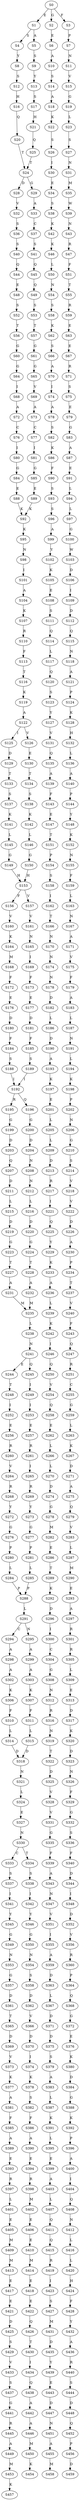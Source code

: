 strict digraph  {
	S0 -> S1 [ label = E ];
	S0 -> S2 [ label = G ];
	S0 -> S3 [ label = F ];
	S1 -> S4 [ label = S ];
	S1 -> S5 [ label = A ];
	S2 -> S6 [ label = E ];
	S3 -> S7 [ label = P ];
	S4 -> S8 [ label = Y ];
	S5 -> S9 [ label = S ];
	S6 -> S10 [ label = A ];
	S7 -> S11 [ label = N ];
	S8 -> S12 [ label = S ];
	S9 -> S13 [ label = Y ];
	S10 -> S14 [ label = S ];
	S11 -> S15 [ label = V ];
	S12 -> S16 [ label = H ];
	S13 -> S17 [ label = S ];
	S14 -> S18 [ label = A ];
	S15 -> S19 [ label = G ];
	S16 -> S20 [ label = Q ];
	S17 -> S21 [ label = H ];
	S18 -> S22 [ label = K ];
	S19 -> S23 [ label = L ];
	S20 -> S24 [ label = T ];
	S21 -> S25 [ label = Q ];
	S22 -> S26 [ label = S ];
	S23 -> S27 [ label = S ];
	S24 -> S28 [ label = D ];
	S24 -> S29 [ label = G ];
	S25 -> S24 [ label = T ];
	S26 -> S30 [ label = I ];
	S27 -> S31 [ label = N ];
	S28 -> S32 [ label = V ];
	S29 -> S33 [ label = A ];
	S30 -> S34 [ label = E ];
	S31 -> S35 [ label = M ];
	S32 -> S36 [ label = S ];
	S33 -> S37 [ label = C ];
	S34 -> S38 [ label = S ];
	S35 -> S39 [ label = W ];
	S36 -> S40 [ label = S ];
	S37 -> S41 [ label = S ];
	S38 -> S42 [ label = K ];
	S39 -> S43 [ label = N ];
	S40 -> S44 [ label = Q ];
	S41 -> S45 [ label = Q ];
	S42 -> S46 [ label = K ];
	S43 -> S47 [ label = R ];
	S44 -> S48 [ label = E ];
	S45 -> S49 [ label = Q ];
	S46 -> S50 [ label = L ];
	S47 -> S51 [ label = F ];
	S48 -> S52 [ label = S ];
	S49 -> S53 [ label = S ];
	S50 -> S54 [ label = N ];
	S51 -> S55 [ label = T ];
	S52 -> S56 [ label = T ];
	S53 -> S57 [ label = T ];
	S54 -> S58 [ label = S ];
	S55 -> S59 [ label = R ];
	S56 -> S60 [ label = G ];
	S57 -> S61 [ label = G ];
	S58 -> S62 [ label = K ];
	S59 -> S63 [ label = E ];
	S60 -> S64 [ label = G ];
	S61 -> S65 [ label = G ];
	S62 -> S66 [ label = S ];
	S63 -> S67 [ label = E ];
	S64 -> S68 [ label = I ];
	S65 -> S69 [ label = V ];
	S66 -> S70 [ label = A ];
	S67 -> S71 [ label = R ];
	S68 -> S72 [ label = A ];
	S69 -> S73 [ label = A ];
	S70 -> S74 [ label = I ];
	S71 -> S75 [ label = S ];
	S72 -> S76 [ label = C ];
	S73 -> S77 [ label = C ];
	S74 -> S78 [ label = A ];
	S75 -> S79 [ label = E ];
	S76 -> S80 [ label = I ];
	S77 -> S81 [ label = I ];
	S78 -> S82 [ label = S ];
	S79 -> S83 [ label = G ];
	S80 -> S84 [ label = G ];
	S81 -> S85 [ label = G ];
	S82 -> S86 [ label = K ];
	S83 -> S87 [ label = A ];
	S84 -> S88 [ label = E ];
	S85 -> S89 [ label = E ];
	S86 -> S90 [ label = F ];
	S87 -> S91 [ label = E ];
	S88 -> S92 [ label = K ];
	S89 -> S92 [ label = K ];
	S90 -> S93 [ label = S ];
	S91 -> S94 [ label = L ];
	S92 -> S95 [ label = K ];
	S93 -> S96 [ label = S ];
	S94 -> S97 [ label = L ];
	S95 -> S98 [ label = N ];
	S96 -> S99 [ label = A ];
	S97 -> S100 [ label = G ];
	S98 -> S101 [ label = I ];
	S99 -> S102 [ label = Y ];
	S100 -> S103 [ label = W ];
	S101 -> S104 [ label = A ];
	S102 -> S105 [ label = K ];
	S103 -> S106 [ label = D ];
	S104 -> S107 [ label = K ];
	S105 -> S108 [ label = E ];
	S106 -> S109 [ label = I ];
	S107 -> S110 [ label = R ];
	S108 -> S111 [ label = S ];
	S109 -> S112 [ label = D ];
	S110 -> S113 [ label = F ];
	S111 -> S114 [ label = Q ];
	S112 -> S115 [ label = Q ];
	S113 -> S116 [ label = T ];
	S114 -> S117 [ label = L ];
	S115 -> S118 [ label = N ];
	S116 -> S119 [ label = K ];
	S117 -> S120 [ label = Q ];
	S118 -> S121 [ label = A ];
	S119 -> S122 [ label = A ];
	S120 -> S123 [ label = S ];
	S121 -> S124 [ label = P ];
	S122 -> S125 [ label = I ];
	S122 -> S126 [ label = V ];
	S123 -> S127 [ label = Y ];
	S124 -> S128 [ label = K ];
	S125 -> S129 [ label = D ];
	S126 -> S130 [ label = E ];
	S127 -> S131 [ label = V ];
	S128 -> S132 [ label = H ];
	S129 -> S133 [ label = T ];
	S130 -> S134 [ label = T ];
	S131 -> S135 [ label = Q ];
	S132 -> S136 [ label = L ];
	S133 -> S137 [ label = S ];
	S134 -> S138 [ label = S ];
	S135 -> S139 [ label = A ];
	S136 -> S140 [ label = A ];
	S137 -> S141 [ label = K ];
	S138 -> S142 [ label = K ];
	S139 -> S143 [ label = F ];
	S140 -> S144 [ label = P ];
	S141 -> S145 [ label = L ];
	S142 -> S146 [ label = L ];
	S143 -> S147 [ label = E ];
	S144 -> S148 [ label = Y ];
	S145 -> S149 [ label = G ];
	S146 -> S150 [ label = G ];
	S147 -> S151 [ label = T ];
	S148 -> S152 [ label = K ];
	S149 -> S153 [ label = H ];
	S150 -> S153 [ label = H ];
	S151 -> S154 [ label = P ];
	S152 -> S155 [ label = N ];
	S153 -> S156 [ label = F ];
	S153 -> S157 [ label = V ];
	S154 -> S158 [ label = S ];
	S155 -> S159 [ label = F ];
	S156 -> S160 [ label = V ];
	S157 -> S161 [ label = V ];
	S158 -> S162 [ label = I ];
	S159 -> S163 [ label = L ];
	S160 -> S164 [ label = K ];
	S161 -> S165 [ label = N ];
	S162 -> S166 [ label = T ];
	S163 -> S167 [ label = N ];
	S164 -> S168 [ label = M ];
	S165 -> S169 [ label = I ];
	S166 -> S170 [ label = N ];
	S167 -> S171 [ label = A ];
	S168 -> S172 [ label = F ];
	S169 -> S173 [ label = F ];
	S170 -> S174 [ label = N ];
	S171 -> S175 [ label = V ];
	S172 -> S176 [ label = E ];
	S173 -> S177 [ label = E ];
	S174 -> S178 [ label = N ];
	S175 -> S179 [ label = F ];
	S176 -> S180 [ label = D ];
	S177 -> S181 [ label = D ];
	S178 -> S182 [ label = D ];
	S179 -> S183 [ label = A ];
	S180 -> S184 [ label = F ];
	S181 -> S185 [ label = F ];
	S182 -> S186 [ label = L ];
	S183 -> S187 [ label = L ];
	S184 -> S188 [ label = S ];
	S185 -> S189 [ label = S ];
	S186 -> S190 [ label = D ];
	S187 -> S191 [ label = N ];
	S188 -> S192 [ label = I ];
	S189 -> S192 [ label = I ];
	S190 -> S193 [ label = A ];
	S191 -> S194 [ label = L ];
	S192 -> S195 [ label = R ];
	S192 -> S196 [ label = Q ];
	S193 -> S197 [ label = K ];
	S194 -> S198 [ label = K ];
	S195 -> S199 [ label = G ];
	S196 -> S200 [ label = G ];
	S197 -> S201 [ label = E ];
	S198 -> S202 [ label = P ];
	S199 -> S203 [ label = D ];
	S200 -> S204 [ label = D ];
	S201 -> S205 [ label = L ];
	S202 -> S206 [ label = N ];
	S203 -> S207 [ label = Q ];
	S204 -> S208 [ label = N ];
	S205 -> S209 [ label = L ];
	S206 -> S210 [ label = G ];
	S207 -> S211 [ label = D ];
	S208 -> S212 [ label = N ];
	S209 -> S213 [ label = D ];
	S210 -> S214 [ label = S ];
	S211 -> S215 [ label = L ];
	S212 -> S216 [ label = L ];
	S213 -> S217 [ label = R ];
	S214 -> S218 [ label = V ];
	S215 -> S219 [ label = D ];
	S216 -> S220 [ label = D ];
	S217 -> S221 [ label = I ];
	S218 -> S222 [ label = V ];
	S219 -> S223 [ label = G ];
	S220 -> S224 [ label = G ];
	S221 -> S225 [ label = Q ];
	S222 -> S226 [ label = D ];
	S223 -> S227 [ label = T ];
	S224 -> S228 [ label = T ];
	S225 -> S229 [ label = Y ];
	S226 -> S230 [ label = A ];
	S227 -> S231 [ label = A ];
	S228 -> S232 [ label = A ];
	S229 -> S233 [ label = K ];
	S230 -> S234 [ label = P ];
	S231 -> S235 [ label = M ];
	S232 -> S235 [ label = M ];
	S233 -> S236 [ label = A ];
	S234 -> S237 [ label = T ];
	S235 -> S238 [ label = L ];
	S236 -> S239 [ label = L ];
	S237 -> S240 [ label = V ];
	S238 -> S241 [ label = N ];
	S239 -> S242 [ label = K ];
	S240 -> S243 [ label = F ];
	S241 -> S244 [ label = E ];
	S241 -> S245 [ label = Q ];
	S242 -> S246 [ label = I ];
	S243 -> S247 [ label = Q ];
	S244 -> S248 [ label = T ];
	S245 -> S249 [ label = I ];
	S246 -> S250 [ label = Q ];
	S247 -> S251 [ label = R ];
	S248 -> S252 [ label = I ];
	S249 -> S253 [ label = I ];
	S250 -> S254 [ label = V ];
	S251 -> S255 [ label = C ];
	S252 -> S256 [ label = E ];
	S253 -> S257 [ label = E ];
	S254 -> S258 [ label = Q ];
	S255 -> S259 [ label = G ];
	S256 -> S260 [ label = R ];
	S257 -> S261 [ label = R ];
	S258 -> S262 [ label = E ];
	S259 -> S263 [ label = L ];
	S260 -> S264 [ label = V ];
	S261 -> S265 [ label = I ];
	S262 -> S266 [ label = L ];
	S263 -> S267 [ label = K ];
	S264 -> S268 [ label = R ];
	S265 -> S269 [ label = R ];
	S266 -> S270 [ label = L ];
	S267 -> S271 [ label = D ];
	S268 -> S272 [ label = Y ];
	S269 -> S273 [ label = Y ];
	S270 -> S274 [ label = D ];
	S271 -> S275 [ label = A ];
	S272 -> S276 [ label = G ];
	S273 -> S277 [ label = G ];
	S274 -> S278 [ label = G ];
	S275 -> S279 [ label = Q ];
	S276 -> S280 [ label = P ];
	S277 -> S281 [ label = P ];
	S278 -> S282 [ label = M ];
	S279 -> S283 [ label = V ];
	S280 -> S284 [ label = L ];
	S281 -> S285 [ label = L ];
	S282 -> S286 [ label = E ];
	S283 -> S287 [ label = L ];
	S284 -> S288 [ label = P ];
	S285 -> S288 [ label = P ];
	S286 -> S289 [ label = T ];
	S287 -> S290 [ label = M ];
	S288 -> S291 [ label = L ];
	S289 -> S292 [ label = K ];
	S290 -> S293 [ label = E ];
	S291 -> S294 [ label = C ];
	S291 -> S295 [ label = N ];
	S292 -> S296 [ label = D ];
	S293 -> S297 [ label = A ];
	S294 -> S298 [ label = A ];
	S295 -> S299 [ label = A ];
	S296 -> S300 [ label = I ];
	S297 -> S301 [ label = R ];
	S298 -> S302 [ label = A ];
	S299 -> S303 [ label = A ];
	S300 -> S304 [ label = C ];
	S301 -> S305 [ label = R ];
	S302 -> S306 [ label = K ];
	S303 -> S307 [ label = K ];
	S304 -> S308 [ label = G ];
	S305 -> S309 [ label = L ];
	S306 -> S310 [ label = F ];
	S307 -> S311 [ label = F ];
	S308 -> S312 [ label = N ];
	S309 -> S313 [ label = E ];
	S310 -> S314 [ label = L ];
	S311 -> S315 [ label = L ];
	S312 -> S316 [ label = R ];
	S313 -> S317 [ label = D ];
	S314 -> S318 [ label = D ];
	S315 -> S318 [ label = D ];
	S316 -> S319 [ label = N ];
	S317 -> S320 [ label = K ];
	S318 -> S321 [ label = N ];
	S319 -> S322 [ label = T ];
	S320 -> S323 [ label = D ];
	S321 -> S324 [ label = L ];
	S322 -> S325 [ label = D ];
	S323 -> S326 [ label = N ];
	S324 -> S327 [ label = E ];
	S325 -> S328 [ label = V ];
	S326 -> S329 [ label = F ];
	S327 -> S330 [ label = N ];
	S328 -> S331 [ label = V ];
	S329 -> S332 [ label = G ];
	S330 -> S333 [ label = C ];
	S330 -> S334 [ label = T ];
	S331 -> S335 [ label = G ];
	S332 -> S336 [ label = S ];
	S333 -> S337 [ label = S ];
	S334 -> S338 [ label = S ];
	S335 -> S339 [ label = F ];
	S336 -> S340 [ label = F ];
	S337 -> S341 [ label = I ];
	S338 -> S342 [ label = I ];
	S339 -> S343 [ label = A ];
	S340 -> S344 [ label = D ];
	S341 -> S345 [ label = Y ];
	S342 -> S346 [ label = Y ];
	S343 -> S347 [ label = N ];
	S344 -> S348 [ label = I ];
	S345 -> S349 [ label = G ];
	S346 -> S350 [ label = G ];
	S347 -> S351 [ label = V ];
	S348 -> S352 [ label = D ];
	S349 -> S353 [ label = N ];
	S350 -> S354 [ label = N ];
	S351 -> S355 [ label = I ];
	S352 -> S356 [ label = V ];
	S353 -> S357 [ label = G ];
	S354 -> S358 [ label = S ];
	S355 -> S359 [ label = A ];
	S356 -> S360 [ label = R ];
	S357 -> S361 [ label = D ];
	S358 -> S362 [ label = D ];
	S359 -> S363 [ label = D ];
	S360 -> S364 [ label = P ];
	S361 -> S365 [ label = T ];
	S362 -> S366 [ label = V ];
	S363 -> S367 [ label = L ];
	S364 -> S368 [ label = Q ];
	S365 -> S369 [ label = D ];
	S366 -> S370 [ label = D ];
	S367 -> S371 [ label = D ];
	S368 -> S372 [ label = G ];
	S369 -> S373 [ label = V ];
	S370 -> S374 [ label = I ];
	S371 -> S375 [ label = D ];
	S372 -> S376 [ label = E ];
	S373 -> S377 [ label = K ];
	S374 -> S378 [ label = K ];
	S375 -> S379 [ label = S ];
	S376 -> S380 [ label = K ];
	S377 -> S381 [ label = A ];
	S378 -> S382 [ label = S ];
	S379 -> S383 [ label = A ];
	S380 -> S384 [ label = D ];
	S381 -> S385 [ label = F ];
	S382 -> S386 [ label = F ];
	S383 -> S387 [ label = L ];
	S384 -> S388 [ label = G ];
	S385 -> S389 [ label = A ];
	S386 -> S390 [ label = A ];
	S387 -> S391 [ label = K ];
	S388 -> S392 [ label = K ];
	S389 -> S393 [ label = E ];
	S390 -> S394 [ label = E ];
	S391 -> S395 [ label = L ];
	S392 -> S396 [ label = P ];
	S393 -> S397 [ label = R ];
	S394 -> S398 [ label = R ];
	S395 -> S399 [ label = E ];
	S396 -> S400 [ label = A ];
	S397 -> S401 [ label = L ];
	S398 -> S402 [ label = M ];
	S399 -> S403 [ label = A ];
	S400 -> S404 [ label = I ];
	S401 -> S405 [ label = E ];
	S402 -> S406 [ label = E ];
	S403 -> S407 [ label = L ];
	S404 -> S408 [ label = Q ];
	S405 -> S409 [ label = M ];
	S406 -> S410 [ label = E ];
	S407 -> S411 [ label = Q ];
	S408 -> S412 [ label = N ];
	S409 -> S413 [ label = M ];
	S410 -> S414 [ label = M ];
	S411 -> S415 [ label = Q ];
	S412 -> S416 [ label = L ];
	S413 -> S417 [ label = E ];
	S414 -> S418 [ label = E ];
	S415 -> S419 [ label = R ];
	S416 -> S420 [ label = L ];
	S417 -> S421 [ label = E ];
	S418 -> S422 [ label = E ];
	S419 -> S423 [ label = I ];
	S420 -> S424 [ label = H ];
	S421 -> S425 [ label = D ];
	S422 -> S426 [ label = Q ];
	S423 -> S427 [ label = S ];
	S424 -> S428 [ label = F ];
	S425 -> S429 [ label = S ];
	S426 -> S430 [ label = T ];
	S427 -> S431 [ label = M ];
	S428 -> S432 [ label = Y ];
	S429 -> S433 [ label = V ];
	S430 -> S434 [ label = I ];
	S431 -> S435 [ label = D ];
	S432 -> S436 [ label = A ];
	S433 -> S437 [ label = S ];
	S434 -> S438 [ label = Q ];
	S435 -> S439 [ label = Y ];
	S436 -> S440 [ label = R ];
	S437 -> S441 [ label = G ];
	S438 -> S442 [ label = A ];
	S439 -> S443 [ label = E ];
	S440 -> S444 [ label = S ];
	S441 -> S445 [ label = R ];
	S442 -> S446 [ label = A ];
	S443 -> S447 [ label = D ];
	S444 -> S448 [ label = D ];
	S445 -> S449 [ label = A ];
	S446 -> S450 [ label = M ];
	S447 -> S451 [ label = N ];
	S448 -> S452 [ label = Q ];
	S449 -> S453 [ label = M ];
	S450 -> S454 [ label = K ];
	S451 -> S455 [ label = A ];
	S452 -> S456 [ label = P ];
	S453 -> S457 [ label = K ];
	S455 -> S458 [ label = M ];
	S456 -> S459 [ label = D ];
}
